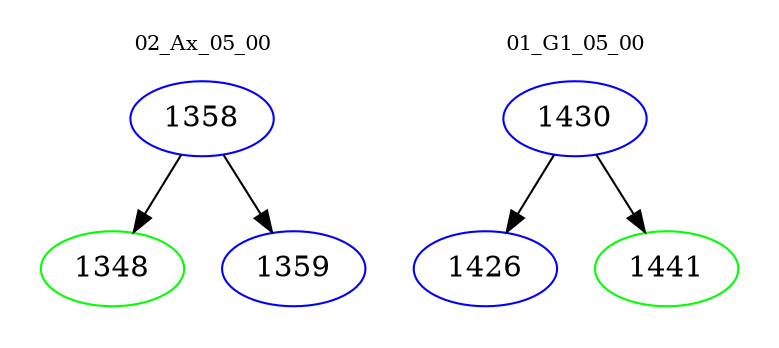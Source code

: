digraph{
subgraph cluster_0 {
color = white
label = "02_Ax_05_00";
fontsize=10;
T0_1358 [label="1358", color="blue"]
T0_1358 -> T0_1348 [color="black"]
T0_1348 [label="1348", color="green"]
T0_1358 -> T0_1359 [color="black"]
T0_1359 [label="1359", color="blue"]
}
subgraph cluster_1 {
color = white
label = "01_G1_05_00";
fontsize=10;
T1_1430 [label="1430", color="blue"]
T1_1430 -> T1_1426 [color="black"]
T1_1426 [label="1426", color="blue"]
T1_1430 -> T1_1441 [color="black"]
T1_1441 [label="1441", color="green"]
}
}
